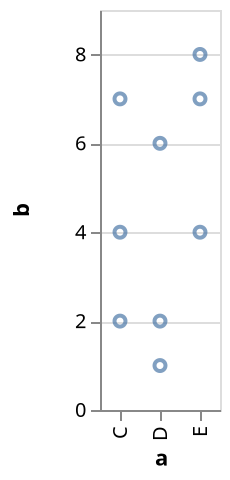 {
  "$schema": "https://vega.github.io/schema/vega/v4.json",
  "autosize": "pad",
  "padding": 5,
  "height": 200,
  "style": "cell",
  "data": [
    {
      "name": "source_0",
      "values": [
        {"a": "C", "b": 2},
        {"a": "C", "b": 7},
        {"a": "C", "b": 4},
        {"a": "D", "b": 1},
        {"a": "D", "b": 2},
        {"a": "D", "b": 6},
        {"a": "E", "b": 8},
        {"a": "E", "b": 4},
        {"a": "E", "b": 7}
      ]
    }
  ],
  "signals": [
    {"name": "plotname_x_step", "value": 20},
    {
      "name": "width",
      "update": "bandspace(domain('plotname_x').length, 1, 0.5) * plotname_x_step"
    }
  ],
  "marks": [
    {
      "name": "plotname_marks",
      "type": "symbol",
      "style": ["point"],
      "from": {"data": "source_0"},
      "encode": {
        "update": {
          "opacity": {"value": 0.7},
          "fill": [
            {
              "test": "datum[\"b\"] === null || isNaN(datum[\"b\"])",
              "value": null
            },
            {"value": "transparent"}
          ],
          "stroke": [
            {
              "test": "datum[\"b\"] === null || isNaN(datum[\"b\"])",
              "value": null
            },
            {"value": "#4c78a8"}
          ],
          "tooltip": {
            "signal": "{\"a\": ''+datum[\"a\"], \"b\": format(datum[\"b\"], \"\")}"
          },
          "x": {"scale": "plotname_x", "field": "a"},
          "y": {"scale": "plotname_y", "field": "b"}
        }
      }
    }
  ],
  "scales": [
    {
      "name": "plotname_x",
      "type": "point",
      "domain": {"data": "source_0", "field": "a", "sort": true},
      "range": {"step": {"signal": "plotname_x_step"}},
      "padding": 0.5
    },
    {
      "name": "plotname_y",
      "type": "linear",
      "domain": {"data": "source_0", "field": "b"},
      "range": [{"signal": "height"}, 0],
      "nice": true,
      "zero": true,
      "padding": 5
    }
  ],
  "axes": [
    {
      "scale": "plotname_x",
      "orient": "bottom",
      "grid": false,
      "title": "a",
      "labelAlign": "right",
      "labelAngle": 270,
      "labelBaseline": "middle",
      "zindex": 1
    },
    {
      "scale": "plotname_y",
      "orient": "left",
      "grid": false,
      "title": "b",
      "labelOverlap": true,
      "tickCount": {"signal": "ceil(height/40)"},
      "zindex": 1
    },
    {
      "scale": "plotname_y",
      "orient": "left",
      "gridScale": "plotname_x",
      "grid": true,
      "tickCount": {"signal": "ceil(height/40)"},
      "domain": false,
      "labels": false,
      "maxExtent": 0,
      "minExtent": 0,
      "ticks": false,
      "zindex": 0
    }
  ],
  "config": {"axisY": {"minExtent": 30}}
}
